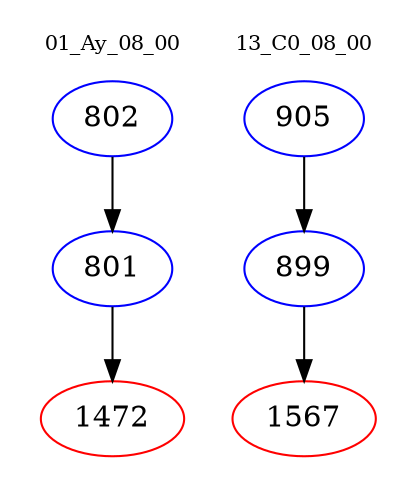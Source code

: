 digraph{
subgraph cluster_0 {
color = white
label = "01_Ay_08_00";
fontsize=10;
T0_802 [label="802", color="blue"]
T0_802 -> T0_801 [color="black"]
T0_801 [label="801", color="blue"]
T0_801 -> T0_1472 [color="black"]
T0_1472 [label="1472", color="red"]
}
subgraph cluster_1 {
color = white
label = "13_C0_08_00";
fontsize=10;
T1_905 [label="905", color="blue"]
T1_905 -> T1_899 [color="black"]
T1_899 [label="899", color="blue"]
T1_899 -> T1_1567 [color="black"]
T1_1567 [label="1567", color="red"]
}
}
